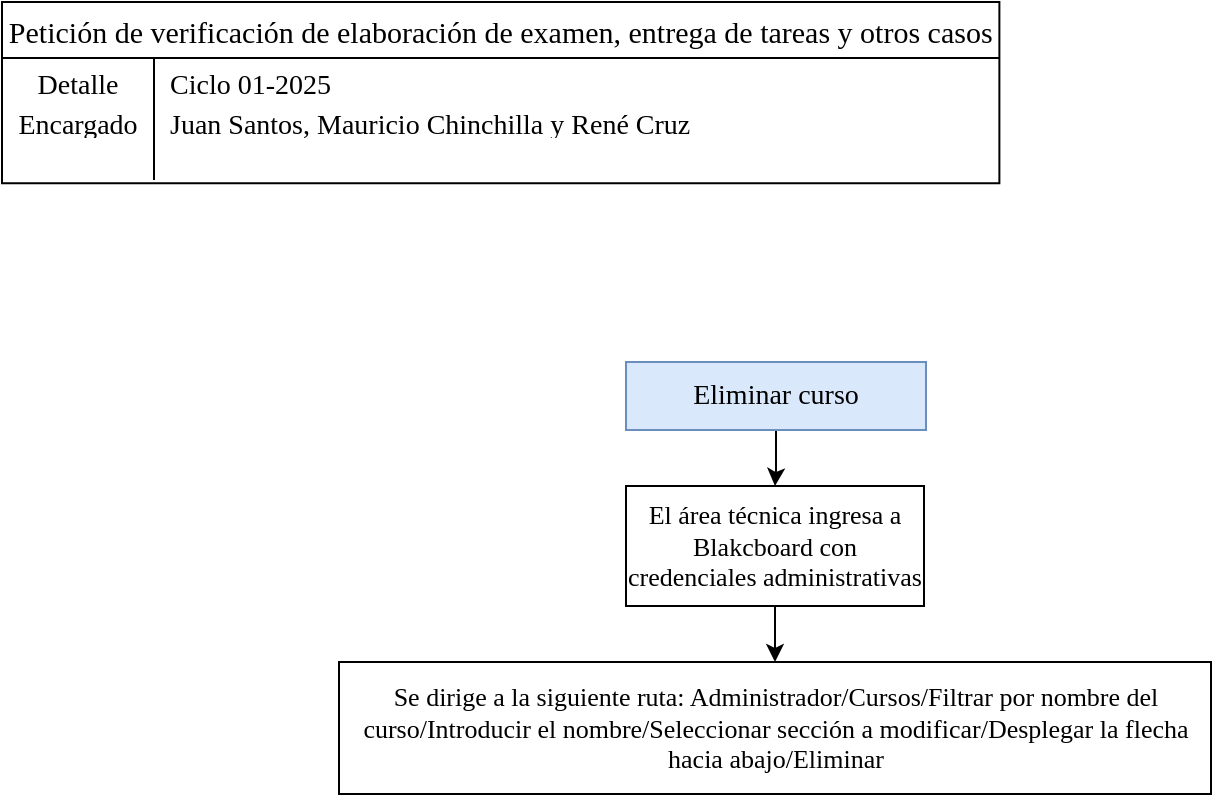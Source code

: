<mxfile version="28.0.6">
  <diagram name="Página-1" id="YMV4umPBExq9JFdKuKQS">
    <mxGraphModel dx="679" dy="400" grid="0" gridSize="10" guides="1" tooltips="1" connect="1" arrows="1" fold="1" page="1" pageScale="1" pageWidth="827" pageHeight="1169" math="0" shadow="0">
      <root>
        <mxCell id="0" />
        <mxCell id="1" parent="0" />
        <mxCell id="f6ImDzjs0HCuBqEkBh8T-1" value="Petición de verificación de elaboración de examen, entrega de tareas y otros casos" style="shape=table;startSize=28;container=1;collapsible=0;childLayout=tableLayout;fixedRows=1;rowLines=0;fontStyle=0;strokeColor=default;fontSize=15;fontFamily=Times New Roman;" vertex="1" parent="1">
          <mxGeometry x="31" y="37" width="498.697" height="90.612" as="geometry" />
        </mxCell>
        <mxCell id="f6ImDzjs0HCuBqEkBh8T-2" value="" style="shape=tableRow;horizontal=0;startSize=0;swimlaneHead=0;swimlaneBody=0;top=0;left=0;bottom=0;right=0;collapsible=0;dropTarget=0;fillColor=none;points=[[0,0.5],[1,0.5]];portConstraint=eastwest;strokeColor=inherit;fontSize=16;fontFamily=Times New Roman;" vertex="1" parent="f6ImDzjs0HCuBqEkBh8T-1">
          <mxGeometry y="28" width="498.697" height="20" as="geometry" />
        </mxCell>
        <mxCell id="f6ImDzjs0HCuBqEkBh8T-3" value="&lt;font style=&quot;font-size: 14px;&quot;&gt;Detalle&lt;/font&gt;&lt;div&gt;&lt;br&gt;&lt;/div&gt;" style="shape=partialRectangle;html=1;whiteSpace=wrap;connectable=0;fillColor=none;top=0;left=0;bottom=0;right=0;overflow=hidden;pointerEvents=1;strokeColor=inherit;fontSize=16;fontFamily=Times New Roman;" vertex="1" parent="f6ImDzjs0HCuBqEkBh8T-2">
          <mxGeometry width="76" height="20" as="geometry">
            <mxRectangle width="76" height="20" as="alternateBounds" />
          </mxGeometry>
        </mxCell>
        <mxCell id="f6ImDzjs0HCuBqEkBh8T-4" value="&lt;font style=&quot;font-size: 14px;&quot;&gt;Ciclo 01-2025&lt;/font&gt;" style="shape=partialRectangle;html=1;whiteSpace=wrap;connectable=0;fillColor=none;top=0;left=0;bottom=0;right=0;align=left;spacingLeft=6;overflow=hidden;strokeColor=inherit;fontSize=16;fontFamily=Times New Roman;" vertex="1" parent="f6ImDzjs0HCuBqEkBh8T-2">
          <mxGeometry x="76" width="423" height="20" as="geometry">
            <mxRectangle width="423" height="20" as="alternateBounds" />
          </mxGeometry>
        </mxCell>
        <mxCell id="f6ImDzjs0HCuBqEkBh8T-5" value="" style="shape=tableRow;horizontal=0;startSize=0;swimlaneHead=0;swimlaneBody=0;top=0;left=0;bottom=0;right=0;collapsible=0;dropTarget=0;fillColor=none;points=[[0,0.5],[1,0.5]];portConstraint=eastwest;strokeColor=inherit;fontSize=16;fontFamily=Times New Roman;" vertex="1" parent="f6ImDzjs0HCuBqEkBh8T-1">
          <mxGeometry y="48" width="498.697" height="21" as="geometry" />
        </mxCell>
        <mxCell id="f6ImDzjs0HCuBqEkBh8T-6" value="&lt;font style=&quot;font-size: 14px;&quot;&gt;Encargado&lt;/font&gt;" style="shape=partialRectangle;html=1;whiteSpace=wrap;connectable=0;fillColor=none;top=0;left=0;bottom=0;right=0;overflow=hidden;strokeColor=inherit;fontSize=16;fontFamily=Times New Roman;" vertex="1" parent="f6ImDzjs0HCuBqEkBh8T-5">
          <mxGeometry width="76" height="21" as="geometry">
            <mxRectangle width="76" height="21" as="alternateBounds" />
          </mxGeometry>
        </mxCell>
        <mxCell id="f6ImDzjs0HCuBqEkBh8T-7" value="&lt;span style=&quot;font-size: 14px;&quot;&gt;Juan Santos, Mauricio Chinchilla y René Cruz&lt;/span&gt;" style="shape=partialRectangle;html=1;whiteSpace=wrap;connectable=0;fillColor=none;top=0;left=0;bottom=0;right=0;align=left;spacingLeft=6;overflow=hidden;strokeColor=inherit;fontSize=16;fontFamily=Times New Roman;" vertex="1" parent="f6ImDzjs0HCuBqEkBh8T-5">
          <mxGeometry x="76" width="423" height="21" as="geometry">
            <mxRectangle width="423" height="21" as="alternateBounds" />
          </mxGeometry>
        </mxCell>
        <mxCell id="f6ImDzjs0HCuBqEkBh8T-8" value="" style="shape=tableRow;horizontal=0;startSize=0;swimlaneHead=0;swimlaneBody=0;top=0;left=0;bottom=0;right=0;collapsible=0;dropTarget=0;fillColor=none;points=[[0,0.5],[1,0.5]];portConstraint=eastwest;strokeColor=inherit;fontSize=16;fontFamily=Times New Roman;" vertex="1" parent="f6ImDzjs0HCuBqEkBh8T-1">
          <mxGeometry y="69" width="498.697" height="20" as="geometry" />
        </mxCell>
        <mxCell id="f6ImDzjs0HCuBqEkBh8T-9" value="" style="shape=partialRectangle;html=1;whiteSpace=wrap;connectable=0;fillColor=none;top=0;left=0;bottom=0;right=0;overflow=hidden;strokeColor=inherit;fontSize=16;fontFamily=Times New Roman;" vertex="1" parent="f6ImDzjs0HCuBqEkBh8T-8">
          <mxGeometry width="76" height="20" as="geometry">
            <mxRectangle width="76" height="20" as="alternateBounds" />
          </mxGeometry>
        </mxCell>
        <mxCell id="f6ImDzjs0HCuBqEkBh8T-10" value="" style="shape=partialRectangle;html=1;whiteSpace=wrap;connectable=0;fillColor=none;top=0;left=0;bottom=0;right=0;align=left;spacingLeft=6;overflow=hidden;strokeColor=inherit;fontSize=16;fontFamily=Times New Roman;" vertex="1" parent="f6ImDzjs0HCuBqEkBh8T-8">
          <mxGeometry x="76" width="423" height="20" as="geometry">
            <mxRectangle width="423" height="20" as="alternateBounds" />
          </mxGeometry>
        </mxCell>
        <mxCell id="f6ImDzjs0HCuBqEkBh8T-11" value="" style="edgeStyle=orthogonalEdgeStyle;rounded=0;orthogonalLoop=1;jettySize=auto;html=1;" edge="1" parent="1" source="f6ImDzjs0HCuBqEkBh8T-12" target="f6ImDzjs0HCuBqEkBh8T-14">
          <mxGeometry relative="1" as="geometry" />
        </mxCell>
        <mxCell id="f6ImDzjs0HCuBqEkBh8T-12" value="&lt;span style=&quot;font-size: 14px;&quot;&gt;Eliminar curso&lt;/span&gt;" style="rounded=0;whiteSpace=wrap;html=1;fillColor=#dae8fc;strokeColor=#6c8ebf;fontFamily=Times New Roman;fontSize=13;" vertex="1" parent="1">
          <mxGeometry x="343" y="217" width="150" height="34" as="geometry" />
        </mxCell>
        <mxCell id="f6ImDzjs0HCuBqEkBh8T-13" value="" style="edgeStyle=orthogonalEdgeStyle;rounded=0;orthogonalLoop=1;jettySize=auto;html=1;" edge="1" parent="1" source="f6ImDzjs0HCuBqEkBh8T-14" target="f6ImDzjs0HCuBqEkBh8T-15">
          <mxGeometry relative="1" as="geometry" />
        </mxCell>
        <mxCell id="f6ImDzjs0HCuBqEkBh8T-14" value="El área técnica ingresa a Blakcboard con credenciales administrativas" style="whiteSpace=wrap;html=1;fontSize=13;fontFamily=Times New Roman;rounded=0;" vertex="1" parent="1">
          <mxGeometry x="343" y="279" width="149" height="60" as="geometry" />
        </mxCell>
        <mxCell id="f6ImDzjs0HCuBqEkBh8T-15" value="Se dirige a la siguiente ruta: Administrador/Cursos/Filtrar por nombre del curso/Introducir el nombre/Seleccionar sección a modificar/Desplegar la flecha hacia abajo/Eliminar" style="whiteSpace=wrap;html=1;fontSize=13;fontFamily=Times New Roman;rounded=0;" vertex="1" parent="1">
          <mxGeometry x="199.5" y="367" width="436" height="66" as="geometry" />
        </mxCell>
      </root>
    </mxGraphModel>
  </diagram>
</mxfile>
